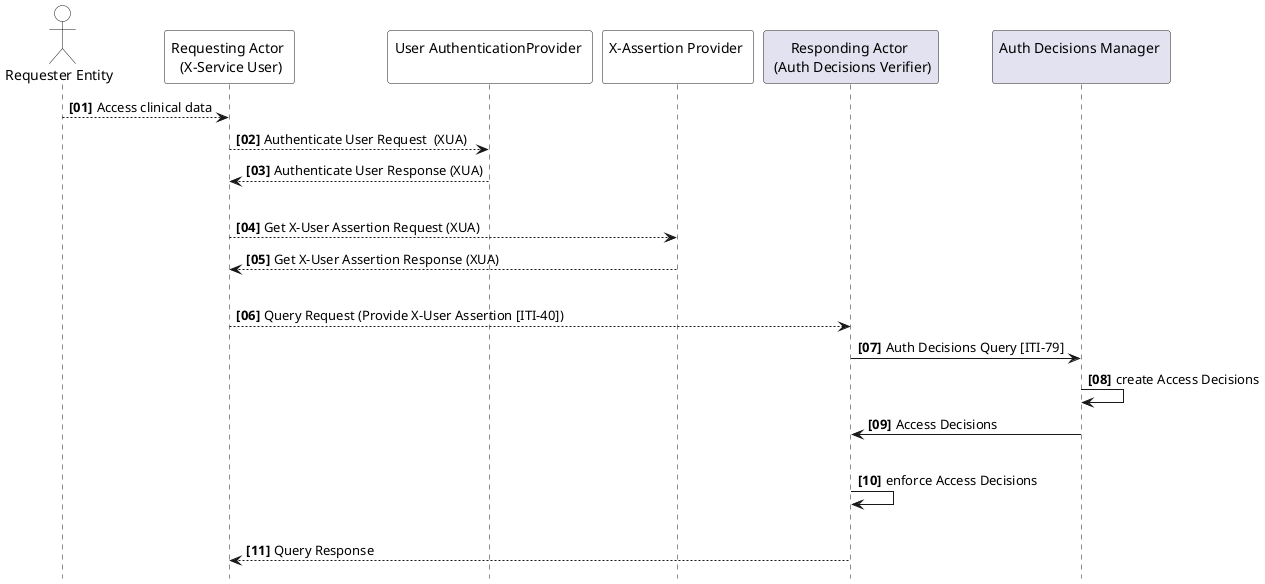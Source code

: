 @startuml
skinparam responseMessageBelowArrow true
hide footbox

actor "Requester Entity" as User #FFFFFF
participant "Requesting Actor \n (X-Service User)" as RequestingActor #FFFFFF
participant "User AuthenticationProvider \n" as AuthenticationProvider #FFFFFF
participant "X-Assertion Provider \n" as AssertionProvider #FFFFFF
participant "Responding Actor \n (Auth Decisions Verifier)" as RespondingActor

participant "Auth Decisions Manager \n" as Manager


autonumber 1 1 "<b>[00]"

User --> RequestingActor: Access clinical data
RequestingActor --> AuthenticationProvider: Authenticate User Request  (XUA)
AuthenticationProvider --> RequestingActor: Authenticate User Response (XUA)

|||
RequestingActor --> AssertionProvider: Get X-User Assertion Request (XUA)
AssertionProvider --> RequestingActor: Get X-User Assertion Response (XUA)

|||
RequestingActor --> RespondingActor: Query Request (Provide X-User Assertion [ITI-40])

RespondingActor -> Manager: Auth Decisions Query [ITI-79]
Manager -> Manager: create Access Decisions
Manager -> RespondingActor: Access Decisions

|||
RespondingActor -> RespondingActor: enforce Access Decisions
|||

RespondingActor --> RequestingActor: Query Response

autonumber stop

@enduml
